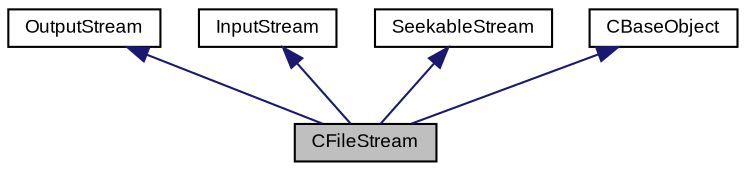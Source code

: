 digraph G
{
  bgcolor="transparent";
  edge [fontname="Arial",fontsize="9",labelfontname="Arial",labelfontsize="9"];
  node [fontname="Arial",fontsize="9",shape=record];
  Node1 [label="CFileStream",height=0.2,width=0.4,color="black", fillcolor="grey75", style="filled" fontcolor="black"];
  Node2 -> Node1 [dir=back,color="midnightblue",fontsize="9",style="solid",fontname="Arial"];
  Node2 [label="OutputStream",height=0.2,width=0.4,color="black",URL="$class_v_s_t_g_u_i_1_1_output_stream.html"];
  Node3 -> Node1 [dir=back,color="midnightblue",fontsize="9",style="solid",fontname="Arial"];
  Node3 [label="InputStream",height=0.2,width=0.4,color="black",URL="$class_v_s_t_g_u_i_1_1_input_stream.html"];
  Node4 -> Node1 [dir=back,color="midnightblue",fontsize="9",style="solid",fontname="Arial"];
  Node4 [label="SeekableStream",height=0.2,width=0.4,color="black",URL="$class_v_s_t_g_u_i_1_1_seekable_stream.html"];
  Node5 -> Node1 [dir=back,color="midnightblue",fontsize="9",style="solid",fontname="Arial"];
  Node5 [label="CBaseObject",height=0.2,width=0.4,color="black",URL="$class_v_s_t_g_u_i_1_1_c_base_object.html",tooltip="Base Object with reference counter."];
}
